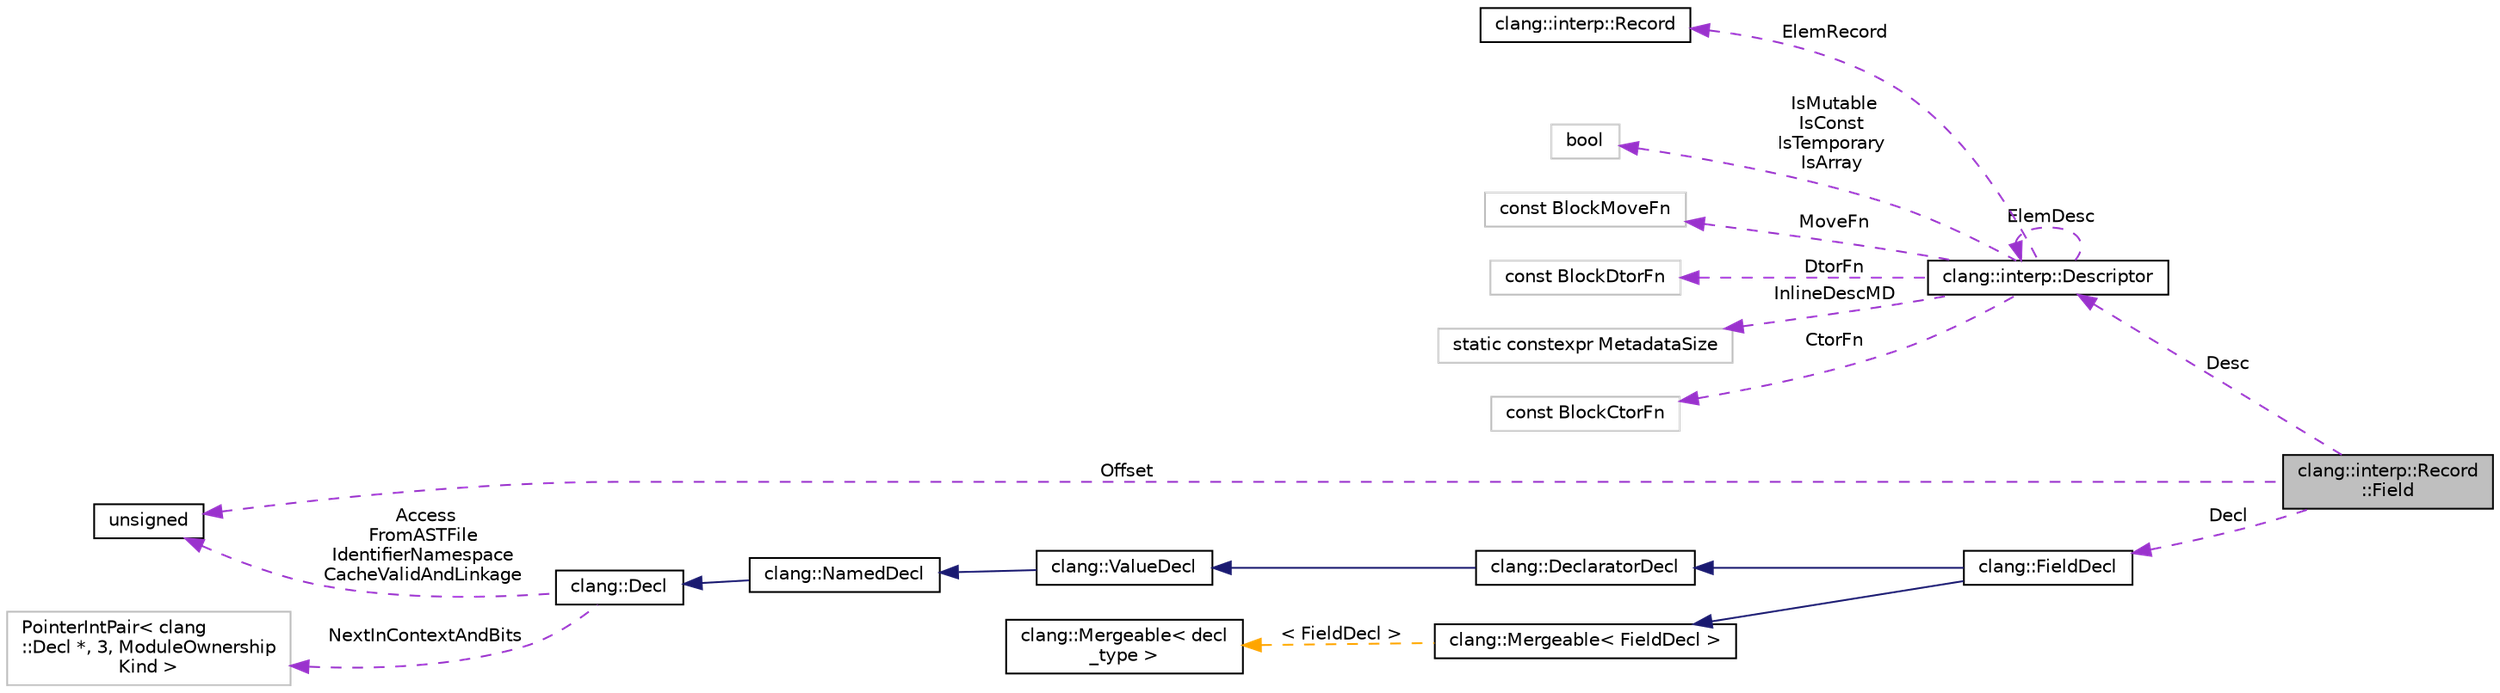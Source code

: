 digraph "clang::interp::Record::Field"
{
 // LATEX_PDF_SIZE
  bgcolor="transparent";
  edge [fontname="Helvetica",fontsize="10",labelfontname="Helvetica",labelfontsize="10"];
  node [fontname="Helvetica",fontsize="10",shape=record];
  rankdir="LR";
  Node1 [label="clang::interp::Record\l::Field",height=0.2,width=0.4,color="black", fillcolor="grey75", style="filled", fontcolor="black",tooltip="Describes a record field."];
  Node2 -> Node1 [dir="back",color="darkorchid3",fontsize="10",style="dashed",label=" Desc" ,fontname="Helvetica"];
  Node2 [label="clang::interp::Descriptor",height=0.2,width=0.4,color="black",URL="$structclang_1_1interp_1_1Descriptor.html",tooltip="Describes a memory block created by an allocation site."];
  Node2 -> Node2 [dir="back",color="darkorchid3",fontsize="10",style="dashed",label=" ElemDesc" ,fontname="Helvetica"];
  Node3 -> Node2 [dir="back",color="darkorchid3",fontsize="10",style="dashed",label=" ElemRecord" ,fontname="Helvetica"];
  Node3 [label="clang::interp::Record",height=0.2,width=0.4,color="black",URL="$classclang_1_1interp_1_1Record.html",tooltip="Structure/Class descriptor."];
  Node4 -> Node2 [dir="back",color="darkorchid3",fontsize="10",style="dashed",label=" IsMutable\nIsConst\nIsTemporary\nIsArray" ,fontname="Helvetica"];
  Node4 [label="bool",height=0.2,width=0.4,color="grey75",tooltip=" "];
  Node5 -> Node2 [dir="back",color="darkorchid3",fontsize="10",style="dashed",label=" MoveFn" ,fontname="Helvetica"];
  Node5 [label="const BlockMoveFn",height=0.2,width=0.4,color="grey75",tooltip=" "];
  Node6 -> Node2 [dir="back",color="darkorchid3",fontsize="10",style="dashed",label=" DtorFn" ,fontname="Helvetica"];
  Node6 [label="const BlockDtorFn",height=0.2,width=0.4,color="grey75",tooltip=" "];
  Node7 -> Node2 [dir="back",color="darkorchid3",fontsize="10",style="dashed",label=" InlineDescMD" ,fontname="Helvetica"];
  Node7 [label="static constexpr MetadataSize",height=0.2,width=0.4,color="grey75",tooltip=" "];
  Node8 -> Node2 [dir="back",color="darkorchid3",fontsize="10",style="dashed",label=" CtorFn" ,fontname="Helvetica"];
  Node8 [label="const BlockCtorFn",height=0.2,width=0.4,color="grey75",tooltip=" "];
  Node9 -> Node1 [dir="back",color="darkorchid3",fontsize="10",style="dashed",label=" Offset" ,fontname="Helvetica"];
  Node9 [label="unsigned",height=0.2,width=0.4,color="black",URL="$classunsigned.html",tooltip=" "];
  Node10 -> Node1 [dir="back",color="darkorchid3",fontsize="10",style="dashed",label=" Decl" ,fontname="Helvetica"];
  Node10 [label="clang::FieldDecl",height=0.2,width=0.4,color="black",URL="$classclang_1_1FieldDecl.html",tooltip="Represents a member of a struct/union/class."];
  Node11 -> Node10 [dir="back",color="midnightblue",fontsize="10",style="solid",fontname="Helvetica"];
  Node11 [label="clang::DeclaratorDecl",height=0.2,width=0.4,color="black",URL="$classclang_1_1DeclaratorDecl.html",tooltip="Represents a ValueDecl that came out of a declarator."];
  Node12 -> Node11 [dir="back",color="midnightblue",fontsize="10",style="solid",fontname="Helvetica"];
  Node12 [label="clang::ValueDecl",height=0.2,width=0.4,color="black",URL="$classclang_1_1ValueDecl.html",tooltip="Represent the declaration of a variable (in which case it is an lvalue) a function (in which case it ..."];
  Node13 -> Node12 [dir="back",color="midnightblue",fontsize="10",style="solid",fontname="Helvetica"];
  Node13 [label="clang::NamedDecl",height=0.2,width=0.4,color="black",URL="$classclang_1_1NamedDecl.html",tooltip="This represents a decl that may have a name."];
  Node14 -> Node13 [dir="back",color="midnightblue",fontsize="10",style="solid",fontname="Helvetica"];
  Node14 [label="clang::Decl",height=0.2,width=0.4,color="black",URL="$classclang_1_1Decl.html",tooltip="Decl - This represents one declaration (or definition), e.g."];
  Node15 -> Node14 [dir="back",color="darkorchid3",fontsize="10",style="dashed",label=" NextInContextAndBits" ,fontname="Helvetica"];
  Node15 [label="PointerIntPair\< clang\l::Decl *, 3, ModuleOwnership\lKind \>",height=0.2,width=0.4,color="grey75",tooltip=" "];
  Node9 -> Node14 [dir="back",color="darkorchid3",fontsize="10",style="dashed",label=" Access\nFromASTFile\nIdentifierNamespace\nCacheValidAndLinkage" ,fontname="Helvetica"];
  Node16 -> Node10 [dir="back",color="midnightblue",fontsize="10",style="solid",fontname="Helvetica"];
  Node16 [label="clang::Mergeable\< FieldDecl \>",height=0.2,width=0.4,color="black",URL="$classclang_1_1Mergeable.html",tooltip=" "];
  Node17 -> Node16 [dir="back",color="orange",fontsize="10",style="dashed",label=" \< FieldDecl \>" ,fontname="Helvetica"];
  Node17 [label="clang::Mergeable\< decl\l_type \>",height=0.2,width=0.4,color="black",URL="$classclang_1_1Mergeable.html",tooltip="Provides common interface for the Decls that cannot be redeclared, but can be merged if the same decl..."];
}
